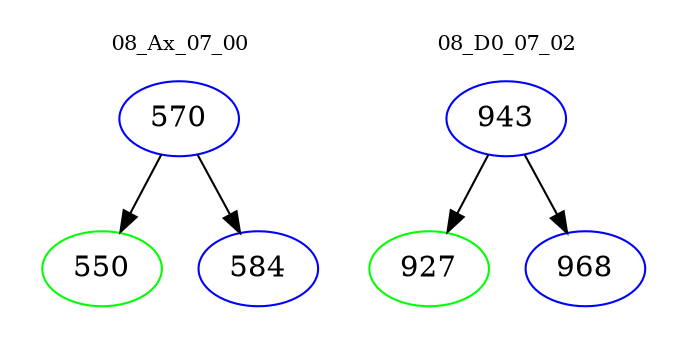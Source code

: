 digraph{
subgraph cluster_0 {
color = white
label = "08_Ax_07_00";
fontsize=10;
T0_570 [label="570", color="blue"]
T0_570 -> T0_550 [color="black"]
T0_550 [label="550", color="green"]
T0_570 -> T0_584 [color="black"]
T0_584 [label="584", color="blue"]
}
subgraph cluster_1 {
color = white
label = "08_D0_07_02";
fontsize=10;
T1_943 [label="943", color="blue"]
T1_943 -> T1_927 [color="black"]
T1_927 [label="927", color="green"]
T1_943 -> T1_968 [color="black"]
T1_968 [label="968", color="blue"]
}
}
